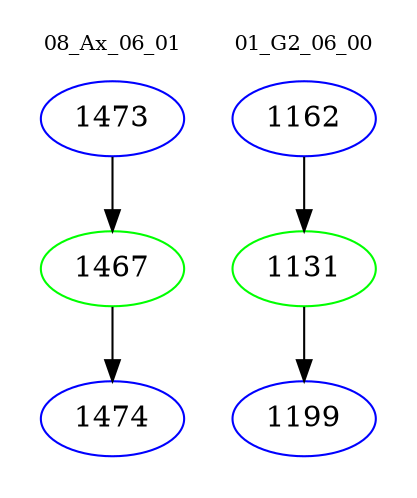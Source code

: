 digraph{
subgraph cluster_0 {
color = white
label = "08_Ax_06_01";
fontsize=10;
T0_1473 [label="1473", color="blue"]
T0_1473 -> T0_1467 [color="black"]
T0_1467 [label="1467", color="green"]
T0_1467 -> T0_1474 [color="black"]
T0_1474 [label="1474", color="blue"]
}
subgraph cluster_1 {
color = white
label = "01_G2_06_00";
fontsize=10;
T1_1162 [label="1162", color="blue"]
T1_1162 -> T1_1131 [color="black"]
T1_1131 [label="1131", color="green"]
T1_1131 -> T1_1199 [color="black"]
T1_1199 [label="1199", color="blue"]
}
}

